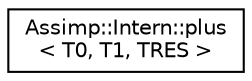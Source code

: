 digraph "Graphical Class Hierarchy"
{
  edge [fontname="Helvetica",fontsize="10",labelfontname="Helvetica",labelfontsize="10"];
  node [fontname="Helvetica",fontsize="10",shape=record];
  rankdir="LR";
  Node1 [label="Assimp::Intern::plus\l\< T0, T1, TRES \>",height=0.2,width=0.4,color="black", fillcolor="white", style="filled",URL="$struct_assimp_1_1_intern_1_1plus.html"];
}
